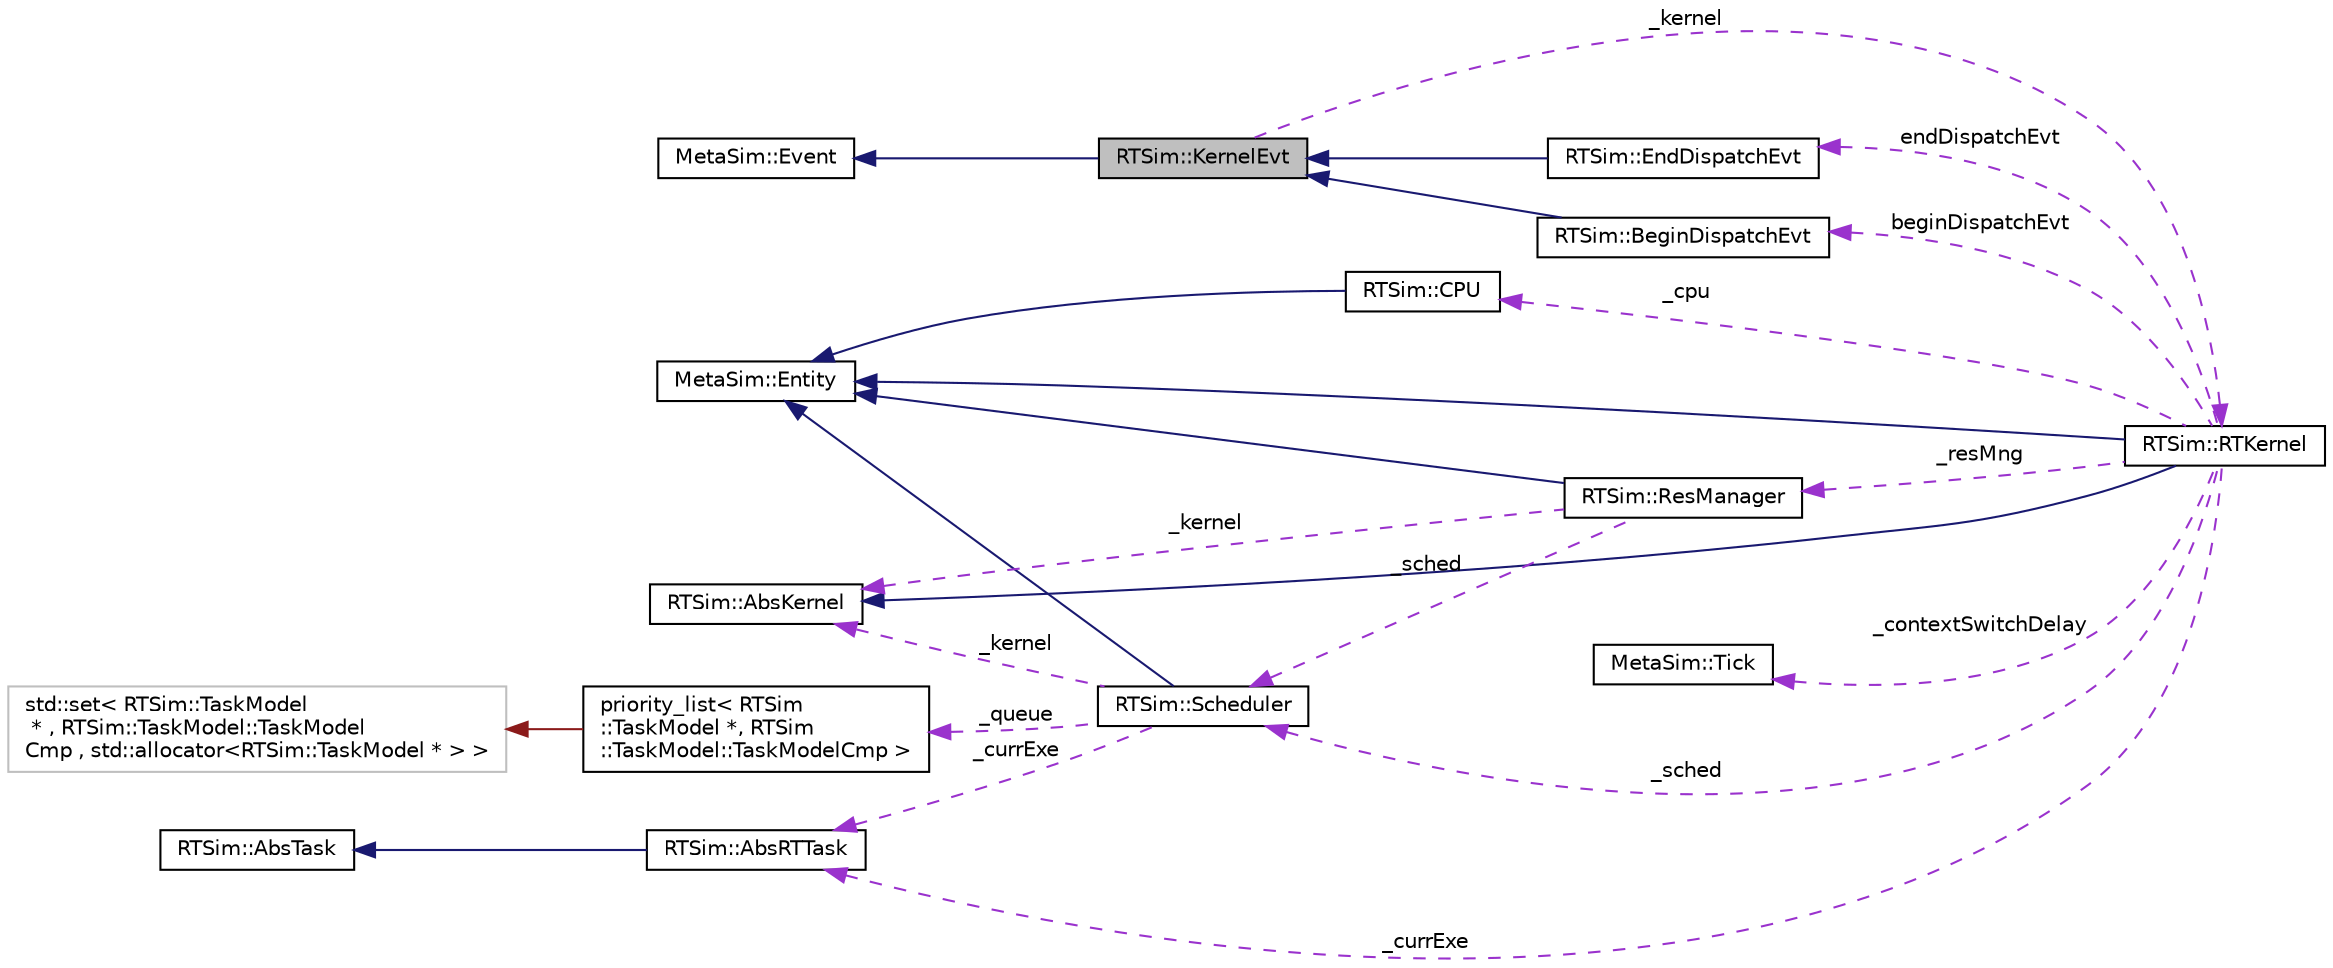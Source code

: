 digraph "RTSim::KernelEvt"
{
  edge [fontname="Helvetica",fontsize="10",labelfontname="Helvetica",labelfontsize="10"];
  node [fontname="Helvetica",fontsize="10",shape=record];
  rankdir="LR";
  Node5 [label="RTSim::KernelEvt",height=0.2,width=0.4,color="black", fillcolor="grey75", style="filled", fontcolor="black"];
  Node6 -> Node5 [dir="back",color="midnightblue",fontsize="10",style="solid",fontname="Helvetica"];
  Node6 [label="MetaSim::Event",height=0.2,width=0.4,color="black", fillcolor="white", style="filled",URL="$classMetaSim_1_1Event.html"];
  Node7 -> Node5 [dir="back",color="darkorchid3",fontsize="10",style="dashed",label=" _kernel" ,fontname="Helvetica"];
  Node7 [label="RTSim::RTKernel",height=0.2,width=0.4,color="black", fillcolor="white", style="filled",URL="$classRTSim_1_1RTKernel.html"];
  Node8 -> Node7 [dir="back",color="midnightblue",fontsize="10",style="solid",fontname="Helvetica"];
  Node8 [label="MetaSim::Entity",height=0.2,width=0.4,color="black", fillcolor="white", style="filled",URL="$classMetaSim_1_1Entity.html"];
  Node9 -> Node7 [dir="back",color="midnightblue",fontsize="10",style="solid",fontname="Helvetica"];
  Node9 [label="RTSim::AbsKernel",height=0.2,width=0.4,color="black", fillcolor="white", style="filled",URL="$classRTSim_1_1AbsKernel.html"];
  Node10 -> Node7 [dir="back",color="darkorchid3",fontsize="10",style="dashed",label=" _resMng" ,fontname="Helvetica"];
  Node10 [label="RTSim::ResManager",height=0.2,width=0.4,color="black", fillcolor="white", style="filled",URL="$classRTSim_1_1ResManager.html"];
  Node8 -> Node10 [dir="back",color="midnightblue",fontsize="10",style="solid",fontname="Helvetica"];
  Node9 -> Node10 [dir="back",color="darkorchid3",fontsize="10",style="dashed",label=" _kernel" ,fontname="Helvetica"];
  Node11 -> Node10 [dir="back",color="darkorchid3",fontsize="10",style="dashed",label=" _sched" ,fontname="Helvetica"];
  Node11 [label="RTSim::Scheduler",height=0.2,width=0.4,color="black", fillcolor="white", style="filled",URL="$classRTSim_1_1Scheduler.html"];
  Node8 -> Node11 [dir="back",color="midnightblue",fontsize="10",style="solid",fontname="Helvetica"];
  Node12 -> Node11 [dir="back",color="darkorchid3",fontsize="10",style="dashed",label=" _currExe" ,fontname="Helvetica"];
  Node12 [label="RTSim::AbsRTTask",height=0.2,width=0.4,color="black", fillcolor="white", style="filled",URL="$classRTSim_1_1AbsRTTask.html"];
  Node13 -> Node12 [dir="back",color="midnightblue",fontsize="10",style="solid",fontname="Helvetica"];
  Node13 [label="RTSim::AbsTask",height=0.2,width=0.4,color="black", fillcolor="white", style="filled",URL="$classRTSim_1_1AbsTask.html"];
  Node9 -> Node11 [dir="back",color="darkorchid3",fontsize="10",style="dashed",label=" _kernel" ,fontname="Helvetica"];
  Node14 -> Node11 [dir="back",color="darkorchid3",fontsize="10",style="dashed",label=" _queue" ,fontname="Helvetica"];
  Node14 [label="priority_list\< RTSim\l::TaskModel *, RTSim\l::TaskModel::TaskModelCmp \>",height=0.2,width=0.4,color="black", fillcolor="white", style="filled",URL="$classpriority__list.html"];
  Node15 -> Node14 [dir="back",color="firebrick4",fontsize="10",style="solid",fontname="Helvetica"];
  Node15 [label="std::set\< RTSim::TaskModel\l * , RTSim::TaskModel::TaskModel\lCmp , std::allocator\<RTSim::TaskModel * \>  \>",height=0.2,width=0.4,color="grey75", fillcolor="white", style="filled"];
  Node12 -> Node7 [dir="back",color="darkorchid3",fontsize="10",style="dashed",label=" _currExe" ,fontname="Helvetica"];
  Node16 -> Node7 [dir="back",color="darkorchid3",fontsize="10",style="dashed",label=" _cpu" ,fontname="Helvetica"];
  Node16 [label="RTSim::CPU",height=0.2,width=0.4,color="black", fillcolor="white", style="filled",URL="$classRTSim_1_1CPU.html"];
  Node8 -> Node16 [dir="back",color="midnightblue",fontsize="10",style="solid",fontname="Helvetica"];
  Node11 -> Node7 [dir="back",color="darkorchid3",fontsize="10",style="dashed",label=" _sched" ,fontname="Helvetica"];
  Node17 -> Node7 [dir="back",color="darkorchid3",fontsize="10",style="dashed",label=" _contextSwitchDelay" ,fontname="Helvetica"];
  Node17 [label="MetaSim::Tick",height=0.2,width=0.4,color="black", fillcolor="white", style="filled",URL="$classMetaSim_1_1Tick.html"];
  Node18 -> Node7 [dir="back",color="darkorchid3",fontsize="10",style="dashed",label=" endDispatchEvt" ,fontname="Helvetica"];
  Node18 [label="RTSim::EndDispatchEvt",height=0.2,width=0.4,color="black", fillcolor="white", style="filled",URL="$classRTSim_1_1EndDispatchEvt.html"];
  Node5 -> Node18 [dir="back",color="midnightblue",fontsize="10",style="solid",fontname="Helvetica"];
  Node19 -> Node7 [dir="back",color="darkorchid3",fontsize="10",style="dashed",label=" beginDispatchEvt" ,fontname="Helvetica"];
  Node19 [label="RTSim::BeginDispatchEvt",height=0.2,width=0.4,color="black", fillcolor="white", style="filled",URL="$classRTSim_1_1BeginDispatchEvt.html"];
  Node5 -> Node19 [dir="back",color="midnightblue",fontsize="10",style="solid",fontname="Helvetica"];
}
